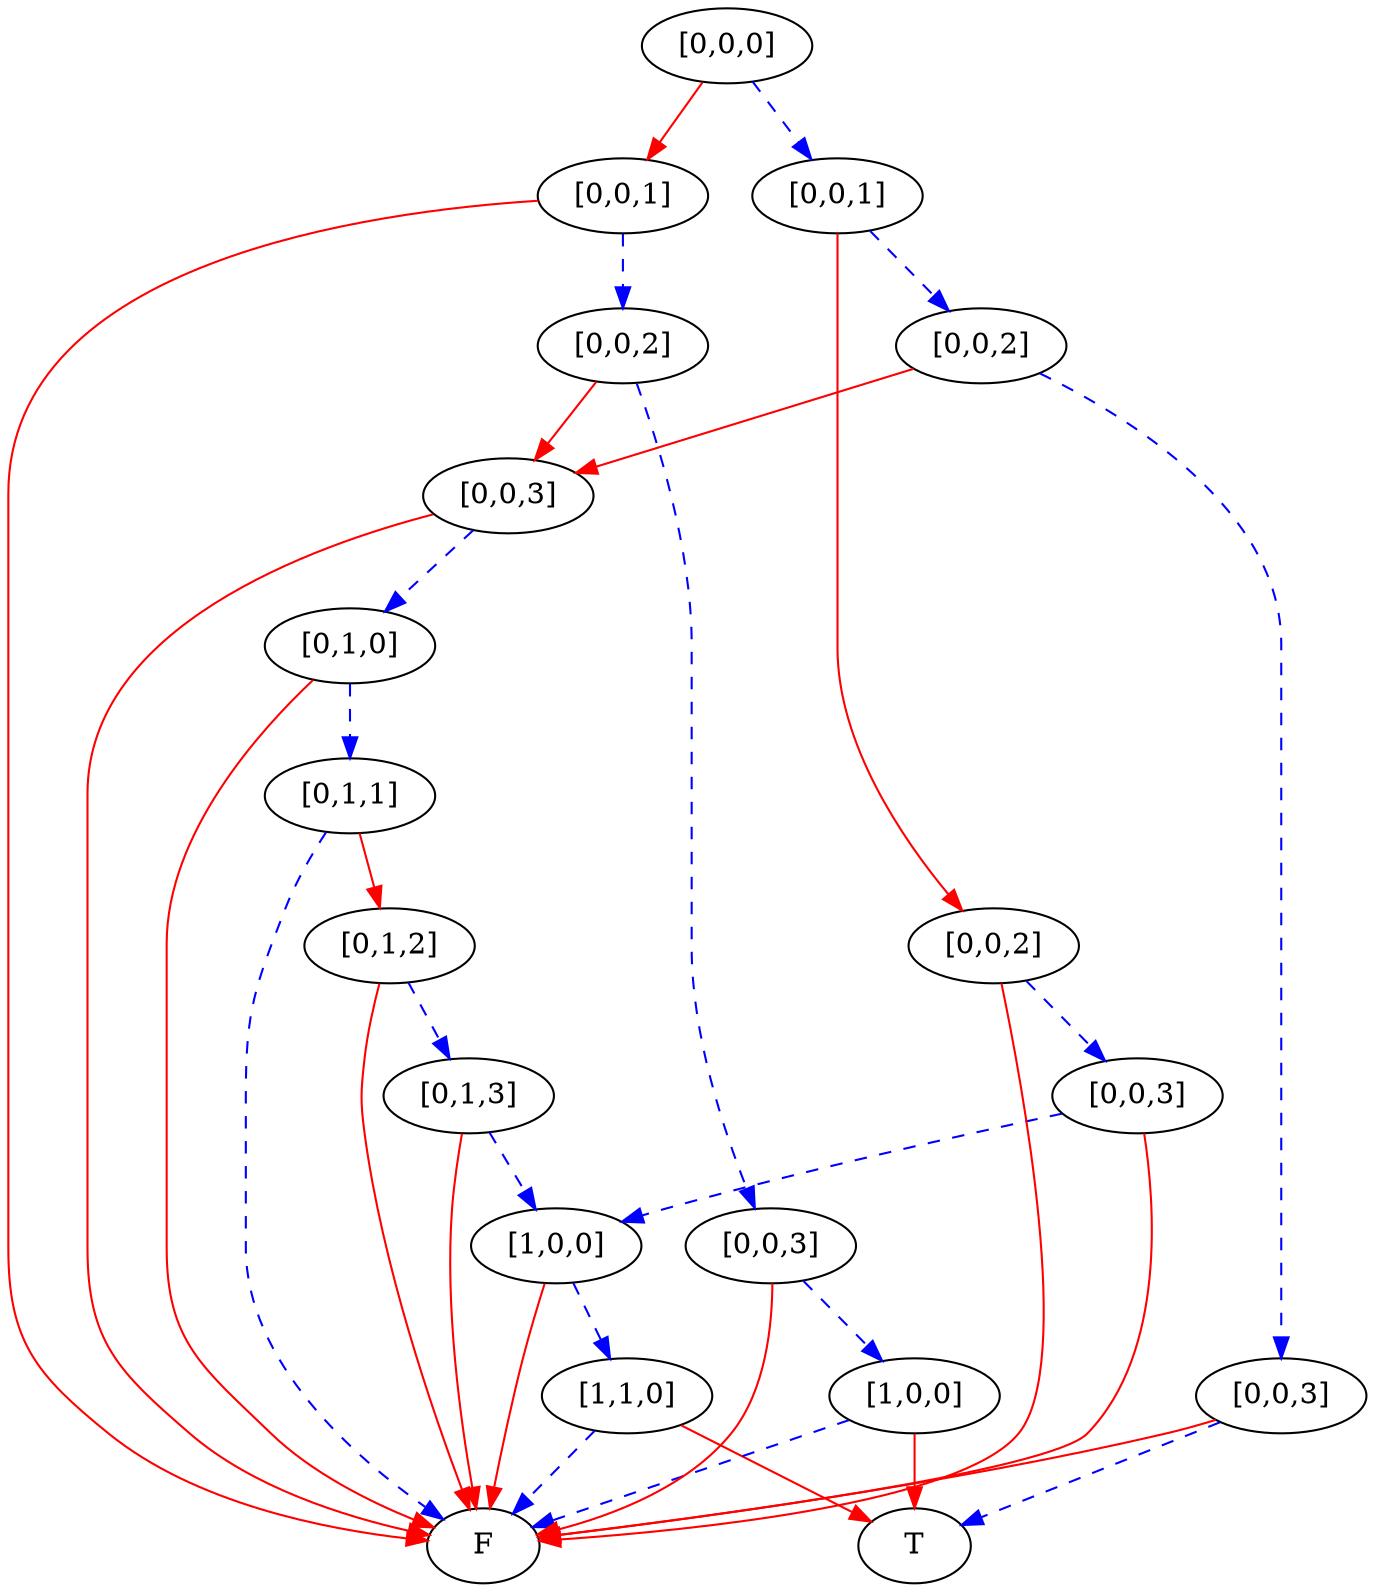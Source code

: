 digraph {
    1 [label=F];
    2 [label=T];
    3 [label="[1,1,0]"];
    4 [label="[1,0,0]"];
    5 [label="[0,1,3]"];
    6 [label="[0,1,2]"];
    7 [label="[0,1,1]"];
    8 [label="[0,1,0]"];
    9 [label="[0,0,3]"];
    10 [label="[1,0,0]"];
    11 [label="[0,0,3]"];
    12 [label="[0,0,2]"];
    13 [label="[0,0,1]"];
    14 [label="[0,0,3]"];
    15 [label="[0,0,2]"];
    16 [label="[0,0,3]"];
    17 [label="[0,0,2]"];
    18 [label="[0,0,1]"];
    19 [label="[0,0,0]"];
    3 -> 1 [style=dashed
           ,color=blue];
    3 -> 2 [color=red];
    4 -> 3 [style=dashed
           ,color=blue];
    4 -> 1 [color=red];
    5 -> 4 [style=dashed
           ,color=blue];
    5 -> 1 [color=red];
    6 -> 5 [style=dashed
           ,color=blue];
    6 -> 1 [color=red];
    7 -> 6 [color=red];
    7 -> 1 [style=dashed
           ,color=blue];
    8 -> 7 [style=dashed
           ,color=blue];
    8 -> 1 [color=red];
    9 -> 8 [style=dashed
           ,color=blue];
    9 -> 1 [color=red];
    10 -> 1 [style=dashed
            ,color=blue];
    10 -> 2 [color=red];
    11 -> 10 [style=dashed
             ,color=blue];
    11 -> 1 [color=red];
    12 -> 9 [color=red];
    12 -> 11 [style=dashed
             ,color=blue];
    13 -> 12 [style=dashed
             ,color=blue];
    13 -> 1 [color=red];
    14 -> 4 [style=dashed
            ,color=blue];
    14 -> 1 [color=red];
    15 -> 14 [style=dashed
             ,color=blue];
    15 -> 1 [color=red];
    16 -> 2 [style=dashed
            ,color=blue];
    16 -> 1 [color=red];
    17 -> 9 [color=red];
    17 -> 16 [style=dashed
             ,color=blue];
    18 -> 15 [color=red];
    18 -> 17 [style=dashed
             ,color=blue];
    19 -> 13 [color=red];
    19 -> 18 [style=dashed
             ,color=blue];
}